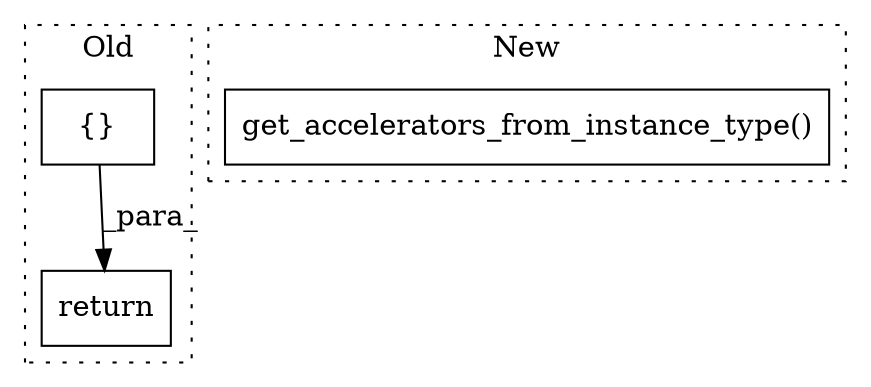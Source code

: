 digraph G {
subgraph cluster0 {
1 [label="return" a="93" s="4988" l="7" shape="box"];
3 [label="{}" a="95" s="4995,5010" l="1,1" shape="box"];
label = "Old";
style="dotted";
}
subgraph cluster1 {
2 [label="get_accelerators_from_instance_type()" a="75" s="3795,3856" l="48,1" shape="box"];
label = "New";
style="dotted";
}
3 -> 1 [label="_para_"];
}